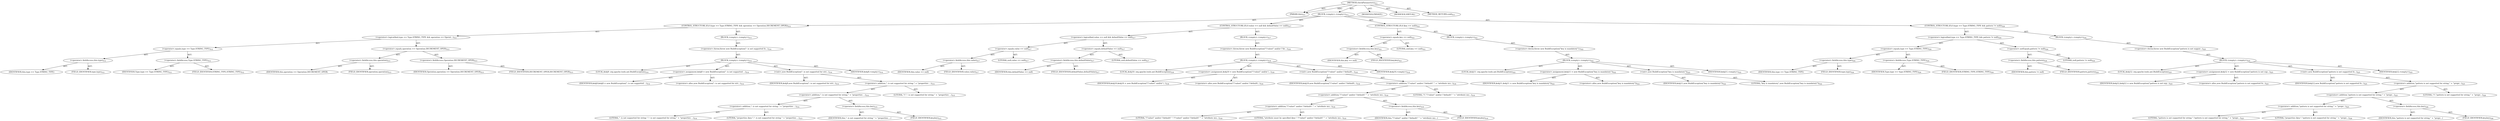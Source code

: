 digraph "checkParameters" {  
"111669149716" [label = <(METHOD,checkParameters)<SUB>511</SUB>> ]
"115964117027" [label = <(PARAM,this)<SUB>511</SUB>> ]
"25769803860" [label = <(BLOCK,&lt;empty&gt;,&lt;empty&gt;)<SUB>511</SUB>> ]
"47244640311" [label = <(CONTROL_STRUCTURE,IF,if (type == Type.STRING_TYPE &amp;&amp; operation == Operation.DECREMENT_OPER))<SUB>512</SUB>> ]
"30064771325" [label = <(&lt;operator&gt;.logicalAnd,type == Type.STRING_TYPE &amp;&amp; operation == Operat...)<SUB>512</SUB>> ]
"30064771326" [label = <(&lt;operator&gt;.equals,type == Type.STRING_TYPE)<SUB>512</SUB>> ]
"30064771327" [label = <(&lt;operator&gt;.fieldAccess,this.type)<SUB>512</SUB>> ]
"68719476950" [label = <(IDENTIFIER,this,type == Type.STRING_TYPE)> ]
"55834574917" [label = <(FIELD_IDENTIFIER,type,type)<SUB>512</SUB>> ]
"30064771328" [label = <(&lt;operator&gt;.fieldAccess,Type.STRING_TYPE)<SUB>512</SUB>> ]
"68719476951" [label = <(IDENTIFIER,Type,type == Type.STRING_TYPE)<SUB>512</SUB>> ]
"55834574918" [label = <(FIELD_IDENTIFIER,STRING_TYPE,STRING_TYPE)<SUB>512</SUB>> ]
"30064771329" [label = <(&lt;operator&gt;.equals,operation == Operation.DECREMENT_OPER)<SUB>513</SUB>> ]
"30064771330" [label = <(&lt;operator&gt;.fieldAccess,this.operation)<SUB>513</SUB>> ]
"68719476952" [label = <(IDENTIFIER,this,operation == Operation.DECREMENT_OPER)> ]
"55834574919" [label = <(FIELD_IDENTIFIER,operation,operation)<SUB>513</SUB>> ]
"30064771331" [label = <(&lt;operator&gt;.fieldAccess,Operation.DECREMENT_OPER)<SUB>513</SUB>> ]
"68719476953" [label = <(IDENTIFIER,Operation,operation == Operation.DECREMENT_OPER)<SUB>513</SUB>> ]
"55834574920" [label = <(FIELD_IDENTIFIER,DECREMENT_OPER,DECREMENT_OPER)<SUB>513</SUB>> ]
"25769803861" [label = <(BLOCK,&lt;empty&gt;,&lt;empty&gt;)<SUB>513</SUB>> ]
"30064771332" [label = <(&lt;operator&gt;.throw,throw new BuildException(&quot;- is not supported fo...)<SUB>514</SUB>> ]
"25769803862" [label = <(BLOCK,&lt;empty&gt;,&lt;empty&gt;)<SUB>514</SUB>> ]
"94489280540" [label = <(LOCAL,$obj9: org.apache.tools.ant.BuildException)<SUB>514</SUB>> ]
"30064771333" [label = <(&lt;operator&gt;.assignment,$obj9 = new BuildException(&quot;- is not supported ...)<SUB>514</SUB>> ]
"68719476954" [label = <(IDENTIFIER,$obj9,$obj9 = new BuildException(&quot;- is not supported ...)<SUB>514</SUB>> ]
"30064771334" [label = <(&lt;operator&gt;.alloc,new BuildException(&quot;- is not supported for stri...)<SUB>514</SUB>> ]
"30064771335" [label = <(&lt;init&gt;,new BuildException(&quot;- is not supported for stri...)<SUB>514</SUB>> ]
"68719476955" [label = <(IDENTIFIER,$obj9,new BuildException(&quot;- is not supported for stri...)<SUB>514</SUB>> ]
"30064771336" [label = <(&lt;operator&gt;.addition,&quot;- is not supported for string &quot; + &quot;properties ...)<SUB>514</SUB>> ]
"30064771337" [label = <(&lt;operator&gt;.addition,&quot;- is not supported for string &quot; + &quot;properties ...)<SUB>514</SUB>> ]
"30064771338" [label = <(&lt;operator&gt;.addition,&quot;- is not supported for string &quot; + &quot;properties ...)<SUB>514</SUB>> ]
"90194313242" [label = <(LITERAL,&quot;- is not supported for string &quot;,&quot;- is not supported for string &quot; + &quot;properties ...)<SUB>514</SUB>> ]
"90194313243" [label = <(LITERAL,&quot;properties (key:&quot;,&quot;- is not supported for string &quot; + &quot;properties ...)<SUB>515</SUB>> ]
"30064771339" [label = <(&lt;operator&gt;.fieldAccess,this.key)<SUB>515</SUB>> ]
"68719476956" [label = <(IDENTIFIER,this,&quot;- is not supported for string &quot; + &quot;properties ...)> ]
"55834574921" [label = <(FIELD_IDENTIFIER,key,key)<SUB>515</SUB>> ]
"90194313244" [label = <(LITERAL,&quot;)&quot;,&quot;- is not supported for string &quot; + &quot;properties ...)<SUB>515</SUB>> ]
"68719476957" [label = <(IDENTIFIER,$obj9,&lt;empty&gt;)<SUB>514</SUB>> ]
"47244640312" [label = <(CONTROL_STRUCTURE,IF,if (value == null &amp;&amp; defaultValue == null))<SUB>517</SUB>> ]
"30064771340" [label = <(&lt;operator&gt;.logicalAnd,value == null &amp;&amp; defaultValue == null)<SUB>517</SUB>> ]
"30064771341" [label = <(&lt;operator&gt;.equals,value == null)<SUB>517</SUB>> ]
"30064771342" [label = <(&lt;operator&gt;.fieldAccess,this.value)<SUB>517</SUB>> ]
"68719476958" [label = <(IDENTIFIER,this,value == null)> ]
"55834574922" [label = <(FIELD_IDENTIFIER,value,value)<SUB>517</SUB>> ]
"90194313245" [label = <(LITERAL,null,value == null)<SUB>517</SUB>> ]
"30064771343" [label = <(&lt;operator&gt;.equals,defaultValue == null)<SUB>517</SUB>> ]
"30064771344" [label = <(&lt;operator&gt;.fieldAccess,this.defaultValue)<SUB>517</SUB>> ]
"68719476959" [label = <(IDENTIFIER,this,defaultValue == null)> ]
"55834574923" [label = <(FIELD_IDENTIFIER,defaultValue,defaultValue)<SUB>517</SUB>> ]
"90194313246" [label = <(LITERAL,null,defaultValue == null)<SUB>517</SUB>> ]
"25769803863" [label = <(BLOCK,&lt;empty&gt;,&lt;empty&gt;)<SUB>517</SUB>> ]
"30064771345" [label = <(&lt;operator&gt;.throw,throw new BuildException(&quot;\&quot;value\&quot; and/or \&quot;de...)<SUB>518</SUB>> ]
"25769803864" [label = <(BLOCK,&lt;empty&gt;,&lt;empty&gt;)<SUB>518</SUB>> ]
"94489280541" [label = <(LOCAL,$obj10: org.apache.tools.ant.BuildException)<SUB>518</SUB>> ]
"30064771346" [label = <(&lt;operator&gt;.assignment,$obj10 = new BuildException(&quot;\&quot;value\&quot; and/or \...)<SUB>518</SUB>> ]
"68719476960" [label = <(IDENTIFIER,$obj10,$obj10 = new BuildException(&quot;\&quot;value\&quot; and/or \...)<SUB>518</SUB>> ]
"30064771347" [label = <(&lt;operator&gt;.alloc,new BuildException(&quot;\&quot;value\&quot; and/or \&quot;default\...)<SUB>518</SUB>> ]
"30064771348" [label = <(&lt;init&gt;,new BuildException(&quot;\&quot;value\&quot; and/or \&quot;default\...)<SUB>518</SUB>> ]
"68719476961" [label = <(IDENTIFIER,$obj10,new BuildException(&quot;\&quot;value\&quot; and/or \&quot;default\...)<SUB>518</SUB>> ]
"30064771349" [label = <(&lt;operator&gt;.addition,&quot;\&quot;value\&quot; and/or \&quot;default\&quot; &quot; + &quot;attribute mu...)<SUB>518</SUB>> ]
"30064771350" [label = <(&lt;operator&gt;.addition,&quot;\&quot;value\&quot; and/or \&quot;default\&quot; &quot; + &quot;attribute mu...)<SUB>518</SUB>> ]
"30064771351" [label = <(&lt;operator&gt;.addition,&quot;\&quot;value\&quot; and/or \&quot;default\&quot; &quot; + &quot;attribute mu...)<SUB>518</SUB>> ]
"90194313247" [label = <(LITERAL,&quot;\&quot;value\&quot; and/or \&quot;default\&quot; &quot;,&quot;\&quot;value\&quot; and/or \&quot;default\&quot; &quot; + &quot;attribute mu...)<SUB>518</SUB>> ]
"90194313248" [label = <(LITERAL,&quot;attribute must be specified (key:&quot;,&quot;\&quot;value\&quot; and/or \&quot;default\&quot; &quot; + &quot;attribute mu...)<SUB>519</SUB>> ]
"30064771352" [label = <(&lt;operator&gt;.fieldAccess,this.key)<SUB>519</SUB>> ]
"68719476962" [label = <(IDENTIFIER,this,&quot;\&quot;value\&quot; and/or \&quot;default\&quot; &quot; + &quot;attribute mu...)> ]
"55834574924" [label = <(FIELD_IDENTIFIER,key,key)<SUB>519</SUB>> ]
"90194313249" [label = <(LITERAL,&quot;)&quot;,&quot;\&quot;value\&quot; and/or \&quot;default\&quot; &quot; + &quot;attribute mu...)<SUB>519</SUB>> ]
"68719476963" [label = <(IDENTIFIER,$obj10,&lt;empty&gt;)<SUB>518</SUB>> ]
"47244640313" [label = <(CONTROL_STRUCTURE,IF,if (key == null))<SUB>521</SUB>> ]
"30064771353" [label = <(&lt;operator&gt;.equals,key == null)<SUB>521</SUB>> ]
"30064771354" [label = <(&lt;operator&gt;.fieldAccess,this.key)<SUB>521</SUB>> ]
"68719476964" [label = <(IDENTIFIER,this,key == null)> ]
"55834574925" [label = <(FIELD_IDENTIFIER,key,key)<SUB>521</SUB>> ]
"90194313250" [label = <(LITERAL,null,key == null)<SUB>521</SUB>> ]
"25769803865" [label = <(BLOCK,&lt;empty&gt;,&lt;empty&gt;)<SUB>521</SUB>> ]
"30064771355" [label = <(&lt;operator&gt;.throw,throw new BuildException(&quot;key is mandatory&quot;);)<SUB>522</SUB>> ]
"25769803866" [label = <(BLOCK,&lt;empty&gt;,&lt;empty&gt;)<SUB>522</SUB>> ]
"94489280542" [label = <(LOCAL,$obj11: org.apache.tools.ant.BuildException)<SUB>522</SUB>> ]
"30064771356" [label = <(&lt;operator&gt;.assignment,$obj11 = new BuildException(&quot;key is mandatory&quot;))<SUB>522</SUB>> ]
"68719476965" [label = <(IDENTIFIER,$obj11,$obj11 = new BuildException(&quot;key is mandatory&quot;))<SUB>522</SUB>> ]
"30064771357" [label = <(&lt;operator&gt;.alloc,new BuildException(&quot;key is mandatory&quot;))<SUB>522</SUB>> ]
"30064771358" [label = <(&lt;init&gt;,new BuildException(&quot;key is mandatory&quot;))<SUB>522</SUB>> ]
"68719476966" [label = <(IDENTIFIER,$obj11,new BuildException(&quot;key is mandatory&quot;))<SUB>522</SUB>> ]
"90194313251" [label = <(LITERAL,&quot;key is mandatory&quot;,new BuildException(&quot;key is mandatory&quot;))<SUB>522</SUB>> ]
"68719476967" [label = <(IDENTIFIER,$obj11,&lt;empty&gt;)<SUB>522</SUB>> ]
"47244640314" [label = <(CONTROL_STRUCTURE,IF,if (type == Type.STRING_TYPE &amp;&amp; pattern != null))<SUB>524</SUB>> ]
"30064771359" [label = <(&lt;operator&gt;.logicalAnd,type == Type.STRING_TYPE &amp;&amp; pattern != null)<SUB>524</SUB>> ]
"30064771360" [label = <(&lt;operator&gt;.equals,type == Type.STRING_TYPE)<SUB>524</SUB>> ]
"30064771361" [label = <(&lt;operator&gt;.fieldAccess,this.type)<SUB>524</SUB>> ]
"68719476968" [label = <(IDENTIFIER,this,type == Type.STRING_TYPE)> ]
"55834574926" [label = <(FIELD_IDENTIFIER,type,type)<SUB>524</SUB>> ]
"30064771362" [label = <(&lt;operator&gt;.fieldAccess,Type.STRING_TYPE)<SUB>524</SUB>> ]
"68719476969" [label = <(IDENTIFIER,Type,type == Type.STRING_TYPE)<SUB>524</SUB>> ]
"55834574927" [label = <(FIELD_IDENTIFIER,STRING_TYPE,STRING_TYPE)<SUB>524</SUB>> ]
"30064771363" [label = <(&lt;operator&gt;.notEquals,pattern != null)<SUB>524</SUB>> ]
"30064771364" [label = <(&lt;operator&gt;.fieldAccess,this.pattern)<SUB>524</SUB>> ]
"68719476970" [label = <(IDENTIFIER,this,pattern != null)> ]
"55834574928" [label = <(FIELD_IDENTIFIER,pattern,pattern)<SUB>524</SUB>> ]
"90194313252" [label = <(LITERAL,null,pattern != null)<SUB>524</SUB>> ]
"25769803867" [label = <(BLOCK,&lt;empty&gt;,&lt;empty&gt;)<SUB>524</SUB>> ]
"30064771365" [label = <(&lt;operator&gt;.throw,throw new BuildException(&quot;pattern is not suppor...)<SUB>525</SUB>> ]
"25769803868" [label = <(BLOCK,&lt;empty&gt;,&lt;empty&gt;)<SUB>525</SUB>> ]
"94489280543" [label = <(LOCAL,$obj12: org.apache.tools.ant.BuildException)<SUB>525</SUB>> ]
"30064771366" [label = <(&lt;operator&gt;.assignment,$obj12 = new BuildException(&quot;pattern is not sup...)<SUB>525</SUB>> ]
"68719476971" [label = <(IDENTIFIER,$obj12,$obj12 = new BuildException(&quot;pattern is not sup...)<SUB>525</SUB>> ]
"30064771367" [label = <(&lt;operator&gt;.alloc,new BuildException(&quot;pattern is not supported fo...)<SUB>525</SUB>> ]
"30064771368" [label = <(&lt;init&gt;,new BuildException(&quot;pattern is not supported fo...)<SUB>525</SUB>> ]
"68719476972" [label = <(IDENTIFIER,$obj12,new BuildException(&quot;pattern is not supported fo...)<SUB>525</SUB>> ]
"30064771369" [label = <(&lt;operator&gt;.addition,&quot;pattern is not supported for string &quot; + &quot;prope...)<SUB>525</SUB>> ]
"30064771370" [label = <(&lt;operator&gt;.addition,&quot;pattern is not supported for string &quot; + &quot;prope...)<SUB>525</SUB>> ]
"30064771371" [label = <(&lt;operator&gt;.addition,&quot;pattern is not supported for string &quot; + &quot;prope...)<SUB>525</SUB>> ]
"90194313253" [label = <(LITERAL,&quot;pattern is not supported for string &quot;,&quot;pattern is not supported for string &quot; + &quot;prope...)<SUB>525</SUB>> ]
"90194313254" [label = <(LITERAL,&quot;properties (key:&quot;,&quot;pattern is not supported for string &quot; + &quot;prope...)<SUB>526</SUB>> ]
"30064771372" [label = <(&lt;operator&gt;.fieldAccess,this.key)<SUB>526</SUB>> ]
"68719476973" [label = <(IDENTIFIER,this,&quot;pattern is not supported for string &quot; + &quot;prope...)> ]
"55834574929" [label = <(FIELD_IDENTIFIER,key,key)<SUB>526</SUB>> ]
"90194313255" [label = <(LITERAL,&quot;)&quot;,&quot;pattern is not supported for string &quot; + &quot;prope...)<SUB>526</SUB>> ]
"68719476974" [label = <(IDENTIFIER,$obj12,&lt;empty&gt;)<SUB>525</SUB>> ]
"133143986234" [label = <(MODIFIER,PRIVATE)> ]
"133143986235" [label = <(MODIFIER,VIRTUAL)> ]
"128849018900" [label = <(METHOD_RETURN,void)<SUB>511</SUB>> ]
  "111669149716" -> "115964117027"  [ label = "AST: "] 
  "111669149716" -> "25769803860"  [ label = "AST: "] 
  "111669149716" -> "133143986234"  [ label = "AST: "] 
  "111669149716" -> "133143986235"  [ label = "AST: "] 
  "111669149716" -> "128849018900"  [ label = "AST: "] 
  "25769803860" -> "47244640311"  [ label = "AST: "] 
  "25769803860" -> "47244640312"  [ label = "AST: "] 
  "25769803860" -> "47244640313"  [ label = "AST: "] 
  "25769803860" -> "47244640314"  [ label = "AST: "] 
  "47244640311" -> "30064771325"  [ label = "AST: "] 
  "47244640311" -> "25769803861"  [ label = "AST: "] 
  "30064771325" -> "30064771326"  [ label = "AST: "] 
  "30064771325" -> "30064771329"  [ label = "AST: "] 
  "30064771326" -> "30064771327"  [ label = "AST: "] 
  "30064771326" -> "30064771328"  [ label = "AST: "] 
  "30064771327" -> "68719476950"  [ label = "AST: "] 
  "30064771327" -> "55834574917"  [ label = "AST: "] 
  "30064771328" -> "68719476951"  [ label = "AST: "] 
  "30064771328" -> "55834574918"  [ label = "AST: "] 
  "30064771329" -> "30064771330"  [ label = "AST: "] 
  "30064771329" -> "30064771331"  [ label = "AST: "] 
  "30064771330" -> "68719476952"  [ label = "AST: "] 
  "30064771330" -> "55834574919"  [ label = "AST: "] 
  "30064771331" -> "68719476953"  [ label = "AST: "] 
  "30064771331" -> "55834574920"  [ label = "AST: "] 
  "25769803861" -> "30064771332"  [ label = "AST: "] 
  "30064771332" -> "25769803862"  [ label = "AST: "] 
  "25769803862" -> "94489280540"  [ label = "AST: "] 
  "25769803862" -> "30064771333"  [ label = "AST: "] 
  "25769803862" -> "30064771335"  [ label = "AST: "] 
  "25769803862" -> "68719476957"  [ label = "AST: "] 
  "30064771333" -> "68719476954"  [ label = "AST: "] 
  "30064771333" -> "30064771334"  [ label = "AST: "] 
  "30064771335" -> "68719476955"  [ label = "AST: "] 
  "30064771335" -> "30064771336"  [ label = "AST: "] 
  "30064771336" -> "30064771337"  [ label = "AST: "] 
  "30064771336" -> "90194313244"  [ label = "AST: "] 
  "30064771337" -> "30064771338"  [ label = "AST: "] 
  "30064771337" -> "30064771339"  [ label = "AST: "] 
  "30064771338" -> "90194313242"  [ label = "AST: "] 
  "30064771338" -> "90194313243"  [ label = "AST: "] 
  "30064771339" -> "68719476956"  [ label = "AST: "] 
  "30064771339" -> "55834574921"  [ label = "AST: "] 
  "47244640312" -> "30064771340"  [ label = "AST: "] 
  "47244640312" -> "25769803863"  [ label = "AST: "] 
  "30064771340" -> "30064771341"  [ label = "AST: "] 
  "30064771340" -> "30064771343"  [ label = "AST: "] 
  "30064771341" -> "30064771342"  [ label = "AST: "] 
  "30064771341" -> "90194313245"  [ label = "AST: "] 
  "30064771342" -> "68719476958"  [ label = "AST: "] 
  "30064771342" -> "55834574922"  [ label = "AST: "] 
  "30064771343" -> "30064771344"  [ label = "AST: "] 
  "30064771343" -> "90194313246"  [ label = "AST: "] 
  "30064771344" -> "68719476959"  [ label = "AST: "] 
  "30064771344" -> "55834574923"  [ label = "AST: "] 
  "25769803863" -> "30064771345"  [ label = "AST: "] 
  "30064771345" -> "25769803864"  [ label = "AST: "] 
  "25769803864" -> "94489280541"  [ label = "AST: "] 
  "25769803864" -> "30064771346"  [ label = "AST: "] 
  "25769803864" -> "30064771348"  [ label = "AST: "] 
  "25769803864" -> "68719476963"  [ label = "AST: "] 
  "30064771346" -> "68719476960"  [ label = "AST: "] 
  "30064771346" -> "30064771347"  [ label = "AST: "] 
  "30064771348" -> "68719476961"  [ label = "AST: "] 
  "30064771348" -> "30064771349"  [ label = "AST: "] 
  "30064771349" -> "30064771350"  [ label = "AST: "] 
  "30064771349" -> "90194313249"  [ label = "AST: "] 
  "30064771350" -> "30064771351"  [ label = "AST: "] 
  "30064771350" -> "30064771352"  [ label = "AST: "] 
  "30064771351" -> "90194313247"  [ label = "AST: "] 
  "30064771351" -> "90194313248"  [ label = "AST: "] 
  "30064771352" -> "68719476962"  [ label = "AST: "] 
  "30064771352" -> "55834574924"  [ label = "AST: "] 
  "47244640313" -> "30064771353"  [ label = "AST: "] 
  "47244640313" -> "25769803865"  [ label = "AST: "] 
  "30064771353" -> "30064771354"  [ label = "AST: "] 
  "30064771353" -> "90194313250"  [ label = "AST: "] 
  "30064771354" -> "68719476964"  [ label = "AST: "] 
  "30064771354" -> "55834574925"  [ label = "AST: "] 
  "25769803865" -> "30064771355"  [ label = "AST: "] 
  "30064771355" -> "25769803866"  [ label = "AST: "] 
  "25769803866" -> "94489280542"  [ label = "AST: "] 
  "25769803866" -> "30064771356"  [ label = "AST: "] 
  "25769803866" -> "30064771358"  [ label = "AST: "] 
  "25769803866" -> "68719476967"  [ label = "AST: "] 
  "30064771356" -> "68719476965"  [ label = "AST: "] 
  "30064771356" -> "30064771357"  [ label = "AST: "] 
  "30064771358" -> "68719476966"  [ label = "AST: "] 
  "30064771358" -> "90194313251"  [ label = "AST: "] 
  "47244640314" -> "30064771359"  [ label = "AST: "] 
  "47244640314" -> "25769803867"  [ label = "AST: "] 
  "30064771359" -> "30064771360"  [ label = "AST: "] 
  "30064771359" -> "30064771363"  [ label = "AST: "] 
  "30064771360" -> "30064771361"  [ label = "AST: "] 
  "30064771360" -> "30064771362"  [ label = "AST: "] 
  "30064771361" -> "68719476968"  [ label = "AST: "] 
  "30064771361" -> "55834574926"  [ label = "AST: "] 
  "30064771362" -> "68719476969"  [ label = "AST: "] 
  "30064771362" -> "55834574927"  [ label = "AST: "] 
  "30064771363" -> "30064771364"  [ label = "AST: "] 
  "30064771363" -> "90194313252"  [ label = "AST: "] 
  "30064771364" -> "68719476970"  [ label = "AST: "] 
  "30064771364" -> "55834574928"  [ label = "AST: "] 
  "25769803867" -> "30064771365"  [ label = "AST: "] 
  "30064771365" -> "25769803868"  [ label = "AST: "] 
  "25769803868" -> "94489280543"  [ label = "AST: "] 
  "25769803868" -> "30064771366"  [ label = "AST: "] 
  "25769803868" -> "30064771368"  [ label = "AST: "] 
  "25769803868" -> "68719476974"  [ label = "AST: "] 
  "30064771366" -> "68719476971"  [ label = "AST: "] 
  "30064771366" -> "30064771367"  [ label = "AST: "] 
  "30064771368" -> "68719476972"  [ label = "AST: "] 
  "30064771368" -> "30064771369"  [ label = "AST: "] 
  "30064771369" -> "30064771370"  [ label = "AST: "] 
  "30064771369" -> "90194313255"  [ label = "AST: "] 
  "30064771370" -> "30064771371"  [ label = "AST: "] 
  "30064771370" -> "30064771372"  [ label = "AST: "] 
  "30064771371" -> "90194313253"  [ label = "AST: "] 
  "30064771371" -> "90194313254"  [ label = "AST: "] 
  "30064771372" -> "68719476973"  [ label = "AST: "] 
  "30064771372" -> "55834574929"  [ label = "AST: "] 
  "111669149716" -> "115964117027"  [ label = "DDG: "] 
}
